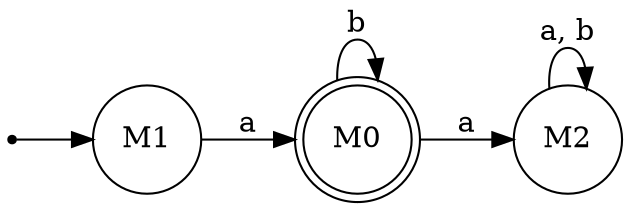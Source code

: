 digraph {
    rankdir=LR;
    inic [shape=point];
    inic -> M1;
    M0 [shape=doublecircle];
    M1 [shape=circle];
    M2 [shape=circle];
    M1 -> M0 [label="a"];
    M0 -> M2 [label="a"];
    M0 -> M0 [label="b"];
    M2 -> M2 [label="a, b"];
}
